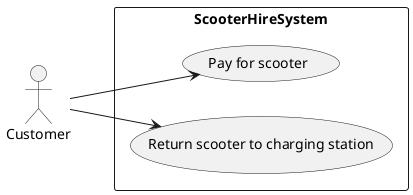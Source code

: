 @startuml
left to right direction
actor "Customer" as fc

rectangle ScooterHireSystem {
  usecase "Hire scooter from charging station" as UC1 
  usecase "Pay for scooter" as UC1
  usecase "Return scooter to charging station" as UC2
}

fc --> UC1
fc --> UC2

@enduml